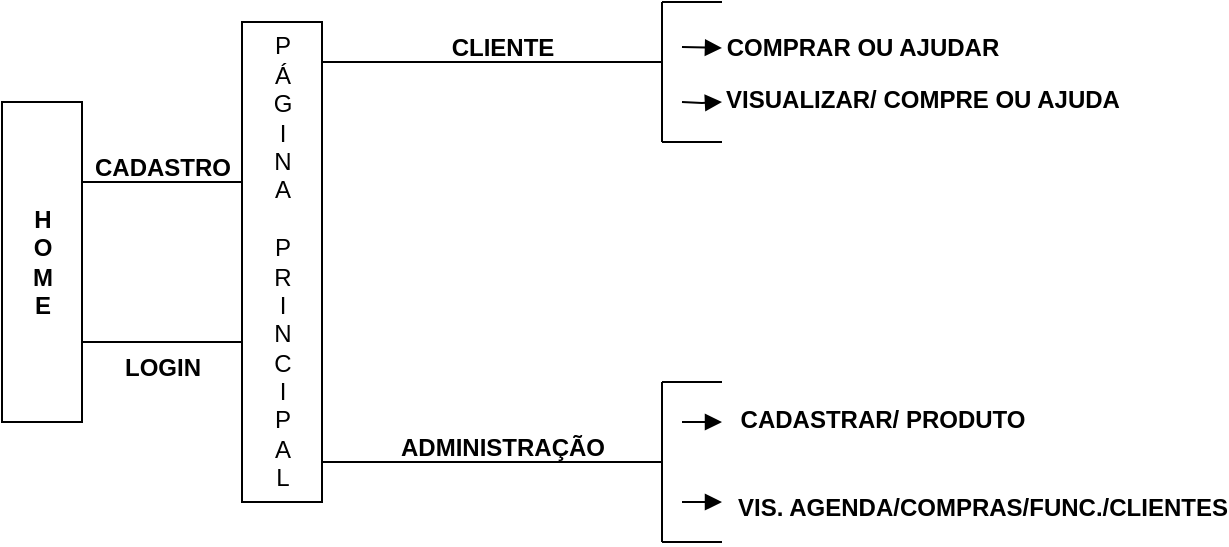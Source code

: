<mxfile version="21.7.5" type="device">
  <diagram name="Página-1" id="gwwUAGvLiUbU2MInnIjo">
    <mxGraphModel dx="954" dy="655" grid="1" gridSize="10" guides="1" tooltips="1" connect="1" arrows="1" fold="1" page="1" pageScale="1" pageWidth="827" pageHeight="1169" math="0" shadow="0">
      <root>
        <mxCell id="0" />
        <mxCell id="1" parent="0" />
        <mxCell id="9Huv5sm4iZFVsVWdSjAv-2" value="H&lt;br&gt;O&lt;br&gt;M&lt;br&gt;E" style="html=1;points=[[0,0,0,0,5],[0,1,0,0,-5],[1,0,0,0,5],[1,1,0,0,-5]];perimeter=orthogonalPerimeter;outlineConnect=0;targetShapes=umlLifeline;portConstraint=eastwest;newEdgeStyle={&quot;curved&quot;:0,&quot;rounded&quot;:0};fontStyle=1" vertex="1" parent="1">
          <mxGeometry x="80" y="160" width="40" height="160" as="geometry" />
        </mxCell>
        <mxCell id="9Huv5sm4iZFVsVWdSjAv-5" value="" style="endArrow=none;html=1;rounded=0;exitX=1;exitY=0;exitDx=0;exitDy=5;exitPerimeter=0;" edge="1" parent="1">
          <mxGeometry width="50" height="50" relative="1" as="geometry">
            <mxPoint x="120" y="200" as="sourcePoint" />
            <mxPoint x="200" y="200" as="targetPoint" />
          </mxGeometry>
        </mxCell>
        <mxCell id="9Huv5sm4iZFVsVWdSjAv-6" value="" style="endArrow=none;html=1;rounded=0;" edge="1" parent="1">
          <mxGeometry width="50" height="50" relative="1" as="geometry">
            <mxPoint x="120" y="280" as="sourcePoint" />
            <mxPoint x="200" y="280" as="targetPoint" />
          </mxGeometry>
        </mxCell>
        <mxCell id="9Huv5sm4iZFVsVWdSjAv-7" value="P&lt;br&gt;Á&lt;br&gt;G&lt;br&gt;I&lt;br&gt;N&lt;br&gt;A&lt;br&gt;&amp;nbsp;&lt;br&gt;P&lt;br&gt;R&lt;br&gt;I&lt;br&gt;N&lt;br&gt;C&lt;br&gt;I&lt;br&gt;P&lt;br&gt;A&lt;br&gt;L" style="html=1;points=[[0,0,0,0,5],[0,1,0,0,-5],[1,0,0,0,5],[1,1,0,0,-5]];perimeter=orthogonalPerimeter;outlineConnect=0;targetShapes=umlLifeline;portConstraint=eastwest;newEdgeStyle={&quot;curved&quot;:0,&quot;rounded&quot;:0};" vertex="1" parent="1">
          <mxGeometry x="200" y="120" width="40" height="240" as="geometry" />
        </mxCell>
        <mxCell id="9Huv5sm4iZFVsVWdSjAv-8" value="" style="endArrow=none;html=1;rounded=0;" edge="1" parent="1" source="9Huv5sm4iZFVsVWdSjAv-7">
          <mxGeometry width="50" height="50" relative="1" as="geometry">
            <mxPoint x="390" y="360" as="sourcePoint" />
            <mxPoint x="240" y="340" as="targetPoint" />
            <Array as="points">
              <mxPoint x="410" y="340" />
            </Array>
          </mxGeometry>
        </mxCell>
        <mxCell id="9Huv5sm4iZFVsVWdSjAv-9" value="" style="endArrow=none;html=1;rounded=0;" edge="1" parent="1">
          <mxGeometry width="50" height="50" relative="1" as="geometry">
            <mxPoint x="240" y="140" as="sourcePoint" />
            <mxPoint x="240" y="140" as="targetPoint" />
            <Array as="points">
              <mxPoint x="410" y="140" />
              <mxPoint x="310" y="140" />
            </Array>
          </mxGeometry>
        </mxCell>
        <mxCell id="9Huv5sm4iZFVsVWdSjAv-10" value="" style="endArrow=none;html=1;rounded=0;" edge="1" parent="1">
          <mxGeometry width="50" height="50" relative="1" as="geometry">
            <mxPoint x="410" y="180" as="sourcePoint" />
            <mxPoint x="410" y="110" as="targetPoint" />
          </mxGeometry>
        </mxCell>
        <mxCell id="9Huv5sm4iZFVsVWdSjAv-11" value="" style="endArrow=none;html=1;rounded=0;" edge="1" parent="1">
          <mxGeometry width="50" height="50" relative="1" as="geometry">
            <mxPoint x="410" y="380" as="sourcePoint" />
            <mxPoint x="410" y="300" as="targetPoint" />
          </mxGeometry>
        </mxCell>
        <mxCell id="9Huv5sm4iZFVsVWdSjAv-12" value="" style="endArrow=none;html=1;rounded=0;" edge="1" parent="1">
          <mxGeometry width="50" height="50" relative="1" as="geometry">
            <mxPoint x="410" y="380" as="sourcePoint" />
            <mxPoint x="440" y="380" as="targetPoint" />
          </mxGeometry>
        </mxCell>
        <mxCell id="9Huv5sm4iZFVsVWdSjAv-13" value="" style="endArrow=none;html=1;rounded=0;" edge="1" parent="1">
          <mxGeometry width="50" height="50" relative="1" as="geometry">
            <mxPoint x="410" y="300" as="sourcePoint" />
            <mxPoint x="440" y="300" as="targetPoint" />
          </mxGeometry>
        </mxCell>
        <mxCell id="9Huv5sm4iZFVsVWdSjAv-14" value="" style="endArrow=none;html=1;rounded=0;" edge="1" parent="1">
          <mxGeometry width="50" height="50" relative="1" as="geometry">
            <mxPoint x="440" y="110" as="sourcePoint" />
            <mxPoint x="410" y="110" as="targetPoint" />
          </mxGeometry>
        </mxCell>
        <mxCell id="9Huv5sm4iZFVsVWdSjAv-15" value="" style="endArrow=none;html=1;rounded=0;" edge="1" parent="1">
          <mxGeometry width="50" height="50" relative="1" as="geometry">
            <mxPoint x="410" y="180" as="sourcePoint" />
            <mxPoint x="440" y="180" as="targetPoint" />
          </mxGeometry>
        </mxCell>
        <mxCell id="9Huv5sm4iZFVsVWdSjAv-16" value="CADASTRO" style="text;align=center;fontStyle=1;verticalAlign=middle;spacingLeft=3;spacingRight=3;strokeColor=none;rotatable=0;points=[[0,0.5],[1,0.5]];portConstraint=eastwest;html=1;" vertex="1" parent="1">
          <mxGeometry x="120" y="180" width="80" height="26" as="geometry" />
        </mxCell>
        <mxCell id="9Huv5sm4iZFVsVWdSjAv-17" value="LOGIN" style="text;align=center;fontStyle=1;verticalAlign=middle;spacingLeft=3;spacingRight=3;strokeColor=none;rotatable=0;points=[[0,0.5],[1,0.5]];portConstraint=eastwest;html=1;" vertex="1" parent="1">
          <mxGeometry x="120" y="280" width="80" height="26" as="geometry" />
        </mxCell>
        <mxCell id="9Huv5sm4iZFVsVWdSjAv-19" value="CLIENTE" style="text;align=center;fontStyle=1;verticalAlign=middle;spacingLeft=3;spacingRight=3;strokeColor=none;rotatable=0;points=[[0,0.5],[1,0.5]];portConstraint=eastwest;html=1;" vertex="1" parent="1">
          <mxGeometry x="290" y="120" width="80" height="26" as="geometry" />
        </mxCell>
        <mxCell id="9Huv5sm4iZFVsVWdSjAv-20" value="ADMINISTRAÇÃO" style="text;align=center;fontStyle=1;verticalAlign=middle;spacingLeft=3;spacingRight=3;strokeColor=none;rotatable=0;points=[[0,0.5],[1,0.5]];portConstraint=eastwest;html=1;" vertex="1" parent="1">
          <mxGeometry x="290" y="320" width="80" height="26" as="geometry" />
        </mxCell>
        <mxCell id="9Huv5sm4iZFVsVWdSjAv-21" value="" style="html=1;verticalAlign=bottom;endArrow=block;curved=0;rounded=0;" edge="1" parent="1">
          <mxGeometry width="80" relative="1" as="geometry">
            <mxPoint x="420" y="132.5" as="sourcePoint" />
            <mxPoint x="440" y="133" as="targetPoint" />
          </mxGeometry>
        </mxCell>
        <mxCell id="9Huv5sm4iZFVsVWdSjAv-22" value="" style="html=1;verticalAlign=bottom;endArrow=block;curved=0;rounded=0;" edge="1" parent="1">
          <mxGeometry width="80" relative="1" as="geometry">
            <mxPoint x="420" y="160" as="sourcePoint" />
            <mxPoint x="440" y="160" as="targetPoint" />
            <Array as="points">
              <mxPoint x="430" y="160.5" />
            </Array>
          </mxGeometry>
        </mxCell>
        <mxCell id="9Huv5sm4iZFVsVWdSjAv-23" value="" style="html=1;verticalAlign=bottom;endArrow=block;curved=0;rounded=0;" edge="1" parent="1">
          <mxGeometry width="80" relative="1" as="geometry">
            <mxPoint x="420" y="360" as="sourcePoint" />
            <mxPoint x="440" y="360" as="targetPoint" />
          </mxGeometry>
        </mxCell>
        <mxCell id="9Huv5sm4iZFVsVWdSjAv-24" value="" style="html=1;verticalAlign=bottom;endArrow=block;curved=0;rounded=0;" edge="1" parent="1">
          <mxGeometry width="80" relative="1" as="geometry">
            <mxPoint x="420" y="320" as="sourcePoint" />
            <mxPoint x="440" y="320" as="targetPoint" />
          </mxGeometry>
        </mxCell>
        <mxCell id="9Huv5sm4iZFVsVWdSjAv-25" value="COMPRAR OU AJUDAR" style="text;align=center;fontStyle=1;verticalAlign=middle;spacingLeft=3;spacingRight=3;strokeColor=none;rotatable=0;points=[[0,0.5],[1,0.5]];portConstraint=eastwest;html=1;" vertex="1" parent="1">
          <mxGeometry x="470" y="120" width="80" height="26" as="geometry" />
        </mxCell>
        <mxCell id="9Huv5sm4iZFVsVWdSjAv-26" value="VISUALIZAR/ COMPRE OU AJUDA" style="text;align=center;fontStyle=1;verticalAlign=middle;spacingLeft=3;spacingRight=3;strokeColor=none;rotatable=0;points=[[0,0.5],[1,0.5]];portConstraint=eastwest;html=1;" vertex="1" parent="1">
          <mxGeometry x="500" y="146" width="80" height="26" as="geometry" />
        </mxCell>
        <mxCell id="9Huv5sm4iZFVsVWdSjAv-27" value="CADASTRAR/ PRODUTO" style="text;align=center;fontStyle=1;verticalAlign=middle;spacingLeft=3;spacingRight=3;strokeColor=none;rotatable=0;points=[[0,0.5],[1,0.5]];portConstraint=eastwest;html=1;" vertex="1" parent="1">
          <mxGeometry x="480" y="306" width="80" height="26" as="geometry" />
        </mxCell>
        <mxCell id="9Huv5sm4iZFVsVWdSjAv-28" value="VIS. AGENDA/COMPRAS/FUNC./CLIENTES&lt;br&gt;" style="text;align=center;fontStyle=1;verticalAlign=middle;spacingLeft=3;spacingRight=3;strokeColor=none;rotatable=0;points=[[0,0.5],[1,0.5]];portConstraint=eastwest;html=1;" vertex="1" parent="1">
          <mxGeometry x="530" y="350" width="80" height="26" as="geometry" />
        </mxCell>
      </root>
    </mxGraphModel>
  </diagram>
</mxfile>
